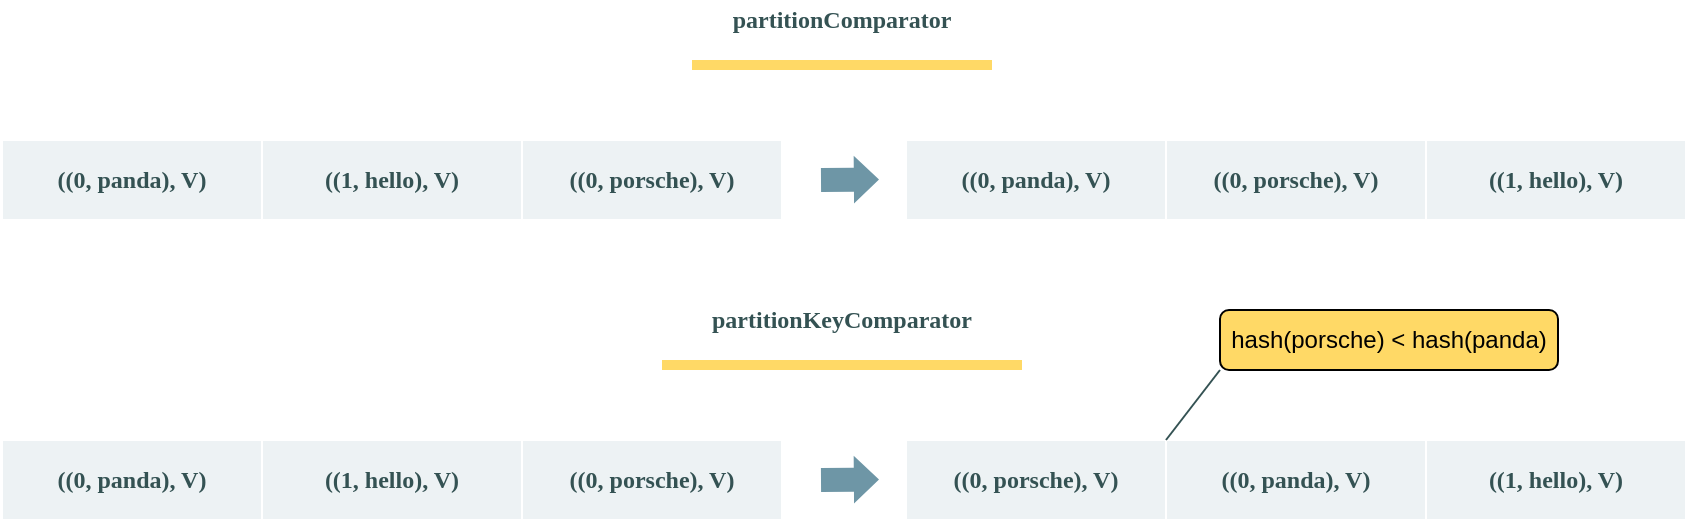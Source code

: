 <mxfile scale="2" border="10">
    <diagram id="lD9RN59uFm-hQWqidAp6" name="第 1 页">
        <mxGraphModel dx="1502" dy="863" grid="1" gridSize="10" guides="1" tooltips="1" connect="1" arrows="1" fold="1" page="1" pageScale="1" pageWidth="1654" pageHeight="2336" background="#FFFFFF" math="0" shadow="0">
            <root>
                <mxCell id="0"/>
                <mxCell id="1" parent="0"/>
                <mxCell id="147" value="&lt;font face=&quot;Tahoma&quot;&gt;&lt;b&gt;((0, panda), V)&lt;/b&gt;&lt;/font&gt;" style="rounded=0;whiteSpace=wrap;html=1;strokeColor=#FFFFFF;fillColor=#EDF2F4;fontColor=#345253;" parent="1" vertex="1">
                    <mxGeometry x="101" y="250" width="130" height="40" as="geometry"/>
                </mxCell>
                <mxCell id="148" value="&lt;font face=&quot;Tahoma&quot;&gt;&lt;b&gt;((1, hello), V)&lt;/b&gt;&lt;/font&gt;" style="rounded=0;whiteSpace=wrap;html=1;strokeColor=#FFFFFF;fillColor=#EDF2F4;fontColor=#345253;" parent="1" vertex="1">
                    <mxGeometry x="231" y="250" width="130" height="40" as="geometry"/>
                </mxCell>
                <mxCell id="149" value="&lt;font face=&quot;Tahoma&quot;&gt;&lt;b&gt;((0, porsche), V)&lt;/b&gt;&lt;/font&gt;" style="rounded=0;whiteSpace=wrap;html=1;strokeColor=#FFFFFF;fillColor=#EDF2F4;fontColor=#345253;" parent="1" vertex="1">
                    <mxGeometry x="361" y="250" width="130" height="40" as="geometry"/>
                </mxCell>
                <mxCell id="150" value="&lt;font face=&quot;Tahoma&quot;&gt;&lt;b&gt;((0, panda), V)&lt;/b&gt;&lt;/font&gt;" style="rounded=0;whiteSpace=wrap;html=1;strokeColor=#FFFFFF;fillColor=#EDF2F4;fontColor=#345253;" parent="1" vertex="1">
                    <mxGeometry x="101" y="100" width="130" height="40" as="geometry"/>
                </mxCell>
                <mxCell id="151" value="&lt;font face=&quot;Tahoma&quot;&gt;&lt;b&gt;((1, hello), V)&lt;/b&gt;&lt;/font&gt;" style="rounded=0;whiteSpace=wrap;html=1;strokeColor=#FFFFFF;fillColor=#EDF2F4;fontColor=#345253;" parent="1" vertex="1">
                    <mxGeometry x="231" y="100" width="130" height="40" as="geometry"/>
                </mxCell>
                <mxCell id="152" value="&lt;font face=&quot;Tahoma&quot;&gt;&lt;b&gt;((0, porsche), V)&lt;/b&gt;&lt;/font&gt;" style="rounded=0;whiteSpace=wrap;html=1;strokeColor=#FFFFFF;fillColor=#EDF2F4;fontColor=#345253;" parent="1" vertex="1">
                    <mxGeometry x="361" y="100" width="130" height="40" as="geometry"/>
                </mxCell>
                <mxCell id="153" value="&lt;b style=&quot;font-family: &amp;quot;tahoma&amp;quot;&quot;&gt;((0, porsche), V)&lt;/b&gt;" style="rounded=0;whiteSpace=wrap;html=1;strokeColor=#FFFFFF;fillColor=#EDF2F4;fontColor=#345253;" parent="1" vertex="1">
                    <mxGeometry x="553" y="250" width="130" height="40" as="geometry"/>
                </mxCell>
                <mxCell id="154" value="&lt;b style=&quot;font-family: &amp;quot;tahoma&amp;quot;&quot;&gt;((0, panda), V)&lt;/b&gt;" style="rounded=0;whiteSpace=wrap;html=1;strokeColor=#FFFFFF;fillColor=#EDF2F4;fontColor=#345253;" parent="1" vertex="1">
                    <mxGeometry x="683" y="250" width="130" height="40" as="geometry"/>
                </mxCell>
                <mxCell id="155" value="&lt;b style=&quot;font-family: &amp;quot;tahoma&amp;quot;&quot;&gt;((1, hello), V)&lt;/b&gt;" style="rounded=0;whiteSpace=wrap;html=1;strokeColor=#FFFFFF;fillColor=#EDF2F4;fontColor=#345253;" parent="1" vertex="1">
                    <mxGeometry x="813" y="250" width="130" height="40" as="geometry"/>
                </mxCell>
                <mxCell id="156" value="&lt;font face=&quot;Tahoma&quot;&gt;&lt;b&gt;((0, panda), V)&lt;/b&gt;&lt;/font&gt;" style="rounded=0;whiteSpace=wrap;html=1;strokeColor=#FFFFFF;fillColor=#EDF2F4;fontColor=#345253;" parent="1" vertex="1">
                    <mxGeometry x="553" y="100" width="130" height="40" as="geometry"/>
                </mxCell>
                <mxCell id="157" value="&lt;b style=&quot;font-family: &amp;quot;tahoma&amp;quot;&quot;&gt;((0, porsche), V)&lt;/b&gt;" style="rounded=0;whiteSpace=wrap;html=1;strokeColor=#FFFFFF;fillColor=#EDF2F4;fontColor=#345253;" parent="1" vertex="1">
                    <mxGeometry x="683" y="100" width="130" height="40" as="geometry"/>
                </mxCell>
                <mxCell id="158" value="&lt;b style=&quot;font-family: &amp;quot;tahoma&amp;quot;&quot;&gt;((1, hello), V)&lt;/b&gt;" style="rounded=0;whiteSpace=wrap;html=1;strokeColor=#FFFFFF;fillColor=#EDF2F4;fontColor=#345253;" parent="1" vertex="1">
                    <mxGeometry x="813" y="100" width="130" height="40" as="geometry"/>
                </mxCell>
                <mxCell id="159" value="" style="shape=flexArrow;endArrow=classic;html=1;fontFamily=Tahoma;fontSize=11;fontColor=#345253;strokeColor=none;fillColor=#6E96A6;width=12;endSize=3.857;endWidth=10.857;" parent="1" edge="1">
                    <mxGeometry width="50" height="50" relative="1" as="geometry">
                        <mxPoint x="510" y="119.98" as="sourcePoint"/>
                        <mxPoint x="540" y="119.76" as="targetPoint"/>
                    </mxGeometry>
                </mxCell>
                <mxCell id="161" value="" style="shape=flexArrow;endArrow=classic;html=1;fontFamily=Tahoma;fontSize=11;fontColor=#345253;strokeColor=none;fillColor=#6E96A6;width=12;endSize=3.857;endWidth=10.857;" parent="1" edge="1">
                    <mxGeometry width="50" height="50" relative="1" as="geometry">
                        <mxPoint x="510" y="269.98" as="sourcePoint"/>
                        <mxPoint x="540" y="269.76" as="targetPoint"/>
                    </mxGeometry>
                </mxCell>
                <mxCell id="164" value="&lt;font color=&quot;#345253&quot; face=&quot;Tahoma&quot;&gt;&lt;b&gt;partitionComparator&lt;/b&gt;&lt;/font&gt;" style="text;html=1;strokeColor=none;fillColor=none;align=center;verticalAlign=middle;whiteSpace=wrap;rounded=0;fontColor=#FFFFFF;" parent="1" vertex="1">
                    <mxGeometry x="430" y="30" width="182" height="20" as="geometry"/>
                </mxCell>
                <mxCell id="165" value="&lt;font color=&quot;#345253&quot; face=&quot;Tahoma&quot;&gt;&lt;b&gt;partitionKeyComparator&lt;/b&gt;&lt;/font&gt;" style="text;html=1;strokeColor=none;fillColor=none;align=center;verticalAlign=middle;whiteSpace=wrap;rounded=0;fontColor=#FFFFFF;" parent="1" vertex="1">
                    <mxGeometry x="430" y="180" width="182" height="20" as="geometry"/>
                </mxCell>
                <mxCell id="169" value="" style="rounded=0;whiteSpace=wrap;html=1;fontColor=#345253;fillColor=#FFD966;strokeColor=none;" parent="1" vertex="1">
                    <mxGeometry x="446" y="60" width="150" height="5" as="geometry"/>
                </mxCell>
                <mxCell id="170" value="" style="rounded=0;whiteSpace=wrap;html=1;fontColor=#345253;fillColor=#FFD966;strokeColor=none;" parent="1" vertex="1">
                    <mxGeometry x="431" y="210" width="180" height="5" as="geometry"/>
                </mxCell>
                <mxCell id="173" value="&lt;span&gt;hash(porsche) &amp;lt; hash(panda)&lt;/span&gt;" style="rounded=1;whiteSpace=wrap;html=1;fillColor=#FFD966;" parent="1" vertex="1">
                    <mxGeometry x="710" y="185" width="169" height="30" as="geometry"/>
                </mxCell>
                <mxCell id="174" style="edgeStyle=none;html=1;exitX=0;exitY=0;exitDx=0;exitDy=0;entryX=0;entryY=1;entryDx=0;entryDy=0;endArrow=none;endFill=0;strokeColor=#345253;" parent="1" source="154" target="173" edge="1">
                    <mxGeometry relative="1" as="geometry"/>
                </mxCell>
            </root>
        </mxGraphModel>
    </diagram>
</mxfile>